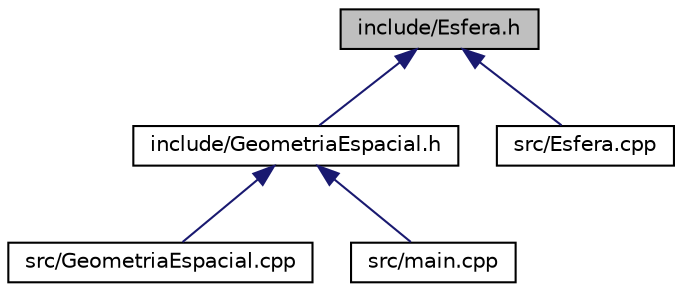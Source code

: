 digraph "include/Esfera.h"
{
  edge [fontname="Helvetica",fontsize="10",labelfontname="Helvetica",labelfontsize="10"];
  node [fontname="Helvetica",fontsize="10",shape=record];
  Node1 [label="include/Esfera.h",height=0.2,width=0.4,color="black", fillcolor="grey75", style="filled", fontcolor="black"];
  Node1 -> Node2 [dir="back",color="midnightblue",fontsize="10",style="solid",fontname="Helvetica"];
  Node2 [label="include/GeometriaEspacial.h",height=0.2,width=0.4,color="black", fillcolor="white", style="filled",URL="$GeometriaEspacial_8h.html",tooltip="Classe responsável por gerenciar os calculos da geometria espacial. "];
  Node2 -> Node3 [dir="back",color="midnightblue",fontsize="10",style="solid",fontname="Helvetica"];
  Node3 [label="src/GeometriaEspacial.cpp",height=0.2,width=0.4,color="black", fillcolor="white", style="filled",URL="$GeometriaEspacial_8cpp.html",tooltip="Responsável pelo gerenciamento das figuras espaciais. "];
  Node2 -> Node4 [dir="back",color="midnightblue",fontsize="10",style="solid",fontname="Helvetica"];
  Node4 [label="src/main.cpp",height=0.2,width=0.4,color="black", fillcolor="white", style="filled",URL="$main_8cpp.html",tooltip="Responsável por iniciar o projeto. "];
  Node1 -> Node5 [dir="back",color="midnightblue",fontsize="10",style="solid",fontname="Helvetica"];
  Node5 [label="src/Esfera.cpp",height=0.2,width=0.4,color="black", fillcolor="white", style="filled",URL="$Esfera_8cpp.html",tooltip="Responsável pelo calculo da área e volume da esfera. "];
}
